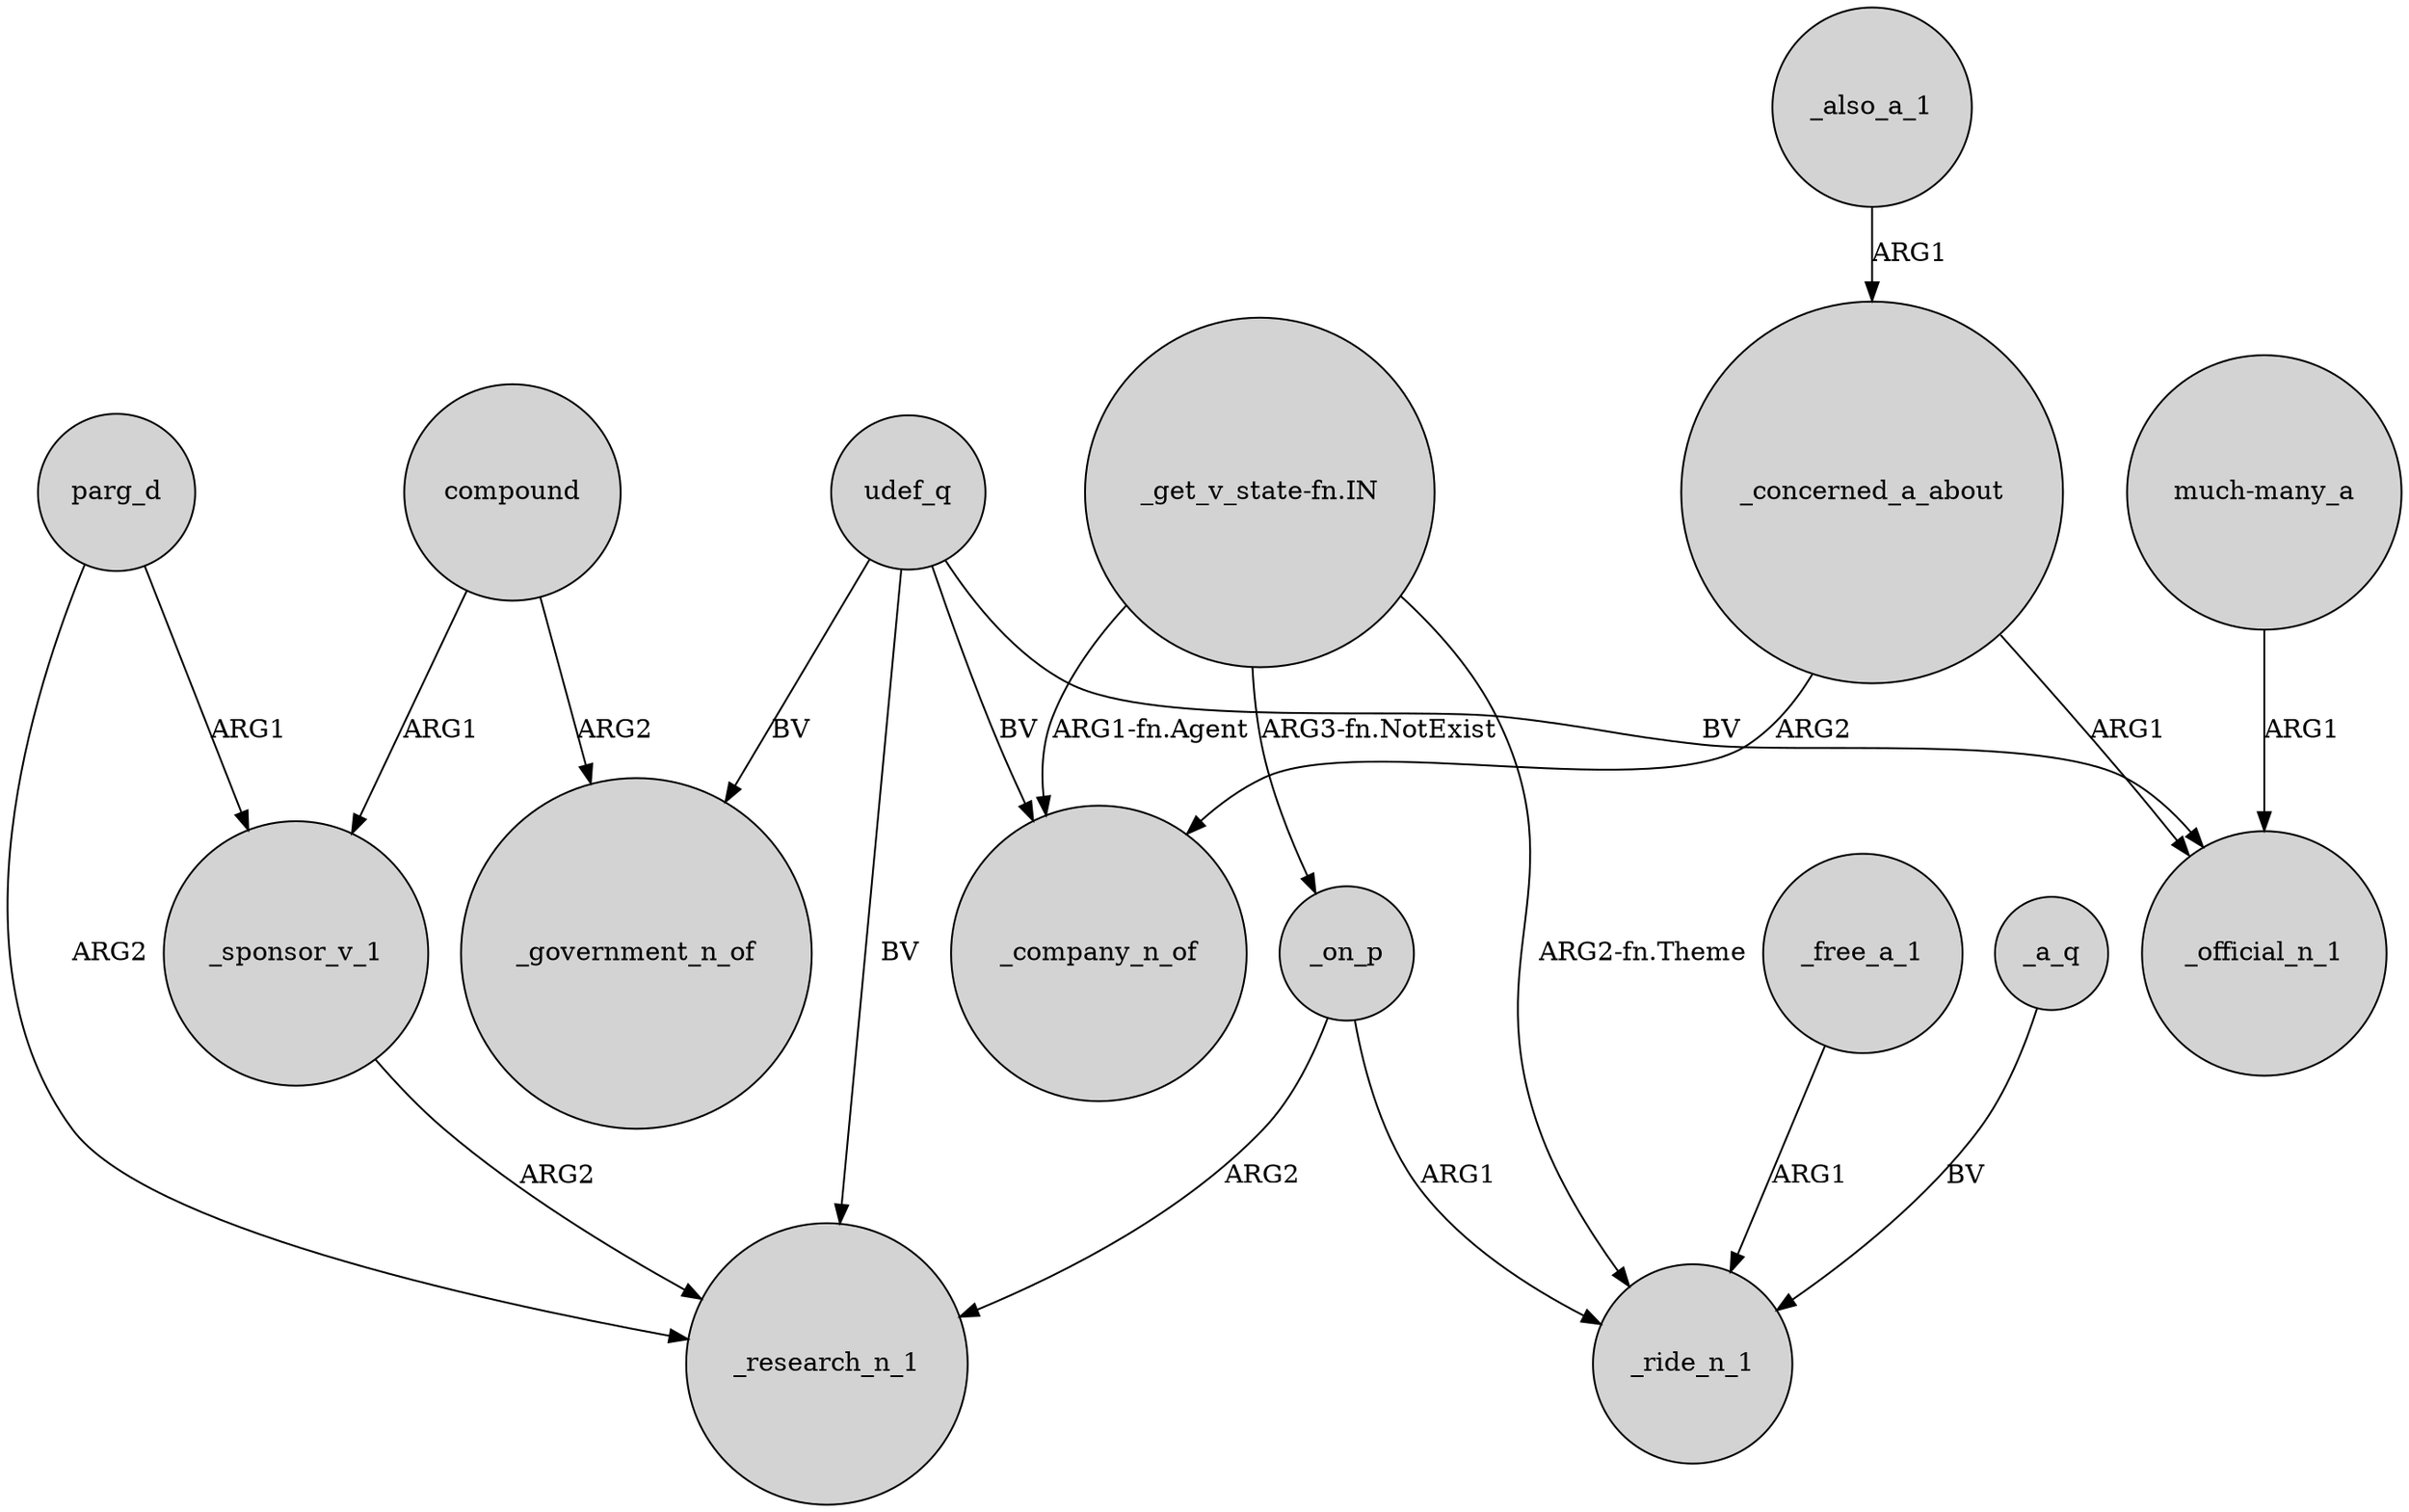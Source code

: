 digraph {
	node [shape=circle style=filled]
	_sponsor_v_1 -> _research_n_1 [label=ARG2]
	_free_a_1 -> _ride_n_1 [label=ARG1]
	"_get_v_state-fn.IN" -> _company_n_of [label="ARG1-fn.Agent"]
	compound -> _government_n_of [label=ARG2]
	udef_q -> _government_n_of [label=BV]
	"_get_v_state-fn.IN" -> _on_p [label="ARG3-fn.NotExist"]
	udef_q -> _research_n_1 [label=BV]
	parg_d -> _sponsor_v_1 [label=ARG1]
	_also_a_1 -> _concerned_a_about [label=ARG1]
	_concerned_a_about -> _official_n_1 [label=ARG1]
	udef_q -> _official_n_1 [label=BV]
	_on_p -> _research_n_1 [label=ARG2]
	_concerned_a_about -> _company_n_of [label=ARG2]
	_a_q -> _ride_n_1 [label=BV]
	"much-many_a" -> _official_n_1 [label=ARG1]
	compound -> _sponsor_v_1 [label=ARG1]
	udef_q -> _company_n_of [label=BV]
	parg_d -> _research_n_1 [label=ARG2]
	_on_p -> _ride_n_1 [label=ARG1]
	"_get_v_state-fn.IN" -> _ride_n_1 [label="ARG2-fn.Theme"]
}
